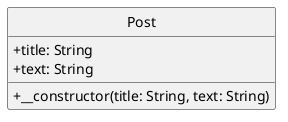 @startuml
skinparam classAttributeIconSize 0
skinparam monochrome true
hide circle

class Post {
  +title: String
  +text: String
  +__constructor(title: String, text: String)
}
@enduml
